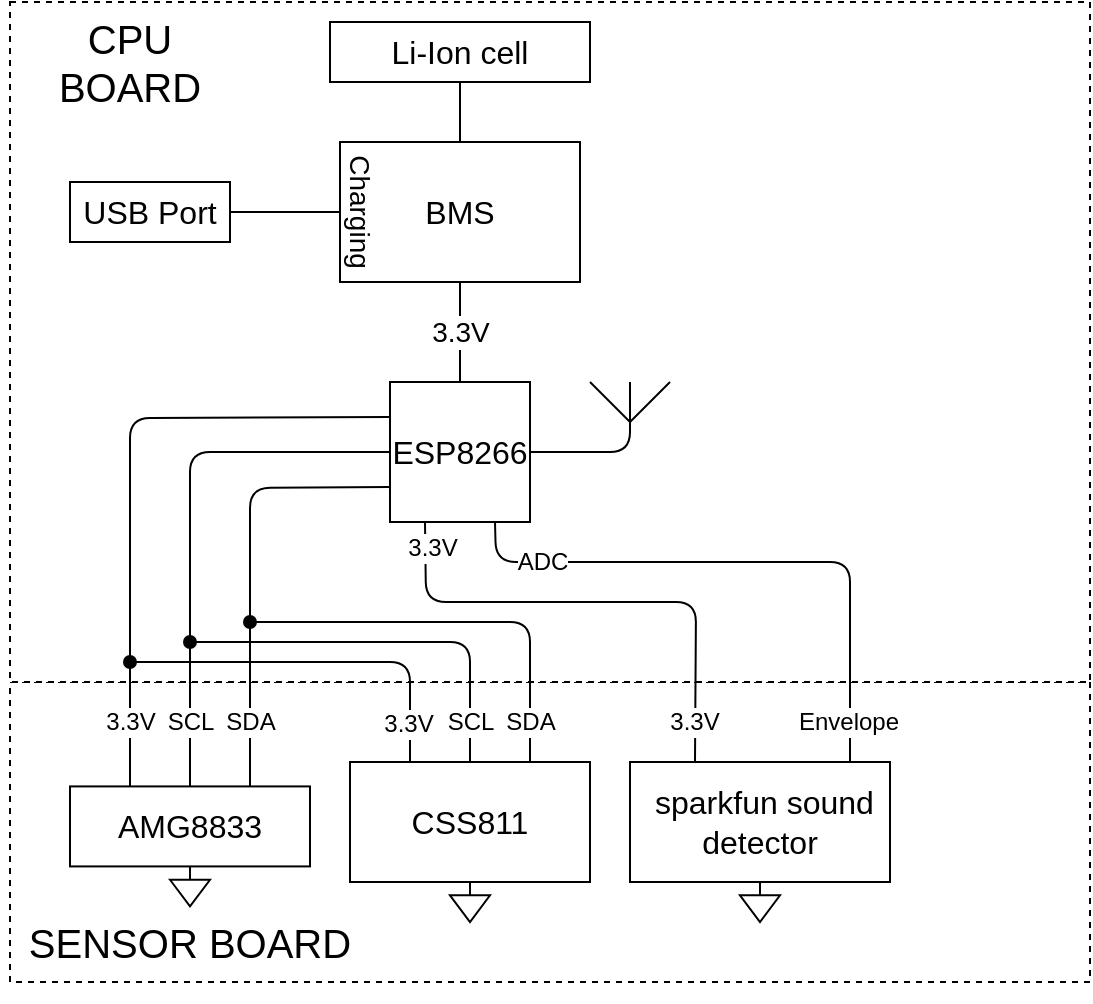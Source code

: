 <mxfile version="12.7.9" type="device"><diagram id="z8IxMgzNn21Aq-Xy6rCT" name="Page-1"><mxGraphModel dx="900" dy="574" grid="1" gridSize="10" guides="1" tooltips="1" connect="1" arrows="1" fold="1" page="1" pageScale="1" pageWidth="827" pageHeight="1169" math="0" shadow="0"><root><mxCell id="0"/><mxCell id="1" parent="0"/><mxCell id="r8YSgKqinVkYo08zuKhO-67" value="" style="rounded=0;whiteSpace=wrap;html=1;dashed=1;" vertex="1" parent="1"><mxGeometry x="50" y="390" width="540" height="150" as="geometry"/></mxCell><mxCell id="r8YSgKqinVkYo08zuKhO-66" value="" style="rounded=0;whiteSpace=wrap;html=1;dashed=1;" vertex="1" parent="1"><mxGeometry x="50" y="50" width="540" height="340" as="geometry"/></mxCell><mxCell id="r8YSgKqinVkYo08zuKhO-3" value="&lt;font style=&quot;font-size: 16px&quot;&gt;Li-Ion cell&lt;/font&gt;" style="rounded=0;whiteSpace=wrap;html=1;" vertex="1" parent="1"><mxGeometry x="210" y="60" width="130" height="30" as="geometry"/></mxCell><mxCell id="r8YSgKqinVkYo08zuKhO-4" value="&lt;font style=&quot;font-size: 16px&quot;&gt;BMS&lt;/font&gt;" style="rounded=0;whiteSpace=wrap;html=1;" vertex="1" parent="1"><mxGeometry x="215" y="120" width="120" height="70" as="geometry"/></mxCell><mxCell id="r8YSgKqinVkYo08zuKhO-5" value="" style="endArrow=none;html=1;entryX=0.5;entryY=0;entryDx=0;entryDy=0;exitX=0.5;exitY=1;exitDx=0;exitDy=0;" edge="1" parent="1" source="r8YSgKqinVkYo08zuKhO-3" target="r8YSgKqinVkYo08zuKhO-4"><mxGeometry width="50" height="50" relative="1" as="geometry"><mxPoint x="390" y="200" as="sourcePoint"/><mxPoint x="440" y="150" as="targetPoint"/></mxGeometry></mxCell><mxCell id="r8YSgKqinVkYo08zuKhO-6" value="&lt;font style=&quot;font-size: 16px&quot;&gt;USB Port&lt;/font&gt;" style="rounded=0;whiteSpace=wrap;html=1;" vertex="1" parent="1"><mxGeometry x="80" y="140" width="80" height="30" as="geometry"/></mxCell><mxCell id="r8YSgKqinVkYo08zuKhO-7" value="&lt;font style=&quot;font-size: 14px&quot;&gt;Charging&lt;/font&gt;" style="text;html=1;strokeColor=none;fillColor=none;align=center;verticalAlign=middle;whiteSpace=wrap;rounded=0;rotation=90;" vertex="1" parent="1"><mxGeometry x="190" y="145" width="70" height="20" as="geometry"/></mxCell><mxCell id="r8YSgKqinVkYo08zuKhO-10" value="" style="endArrow=none;html=1;exitX=0.5;exitY=1;exitDx=0;exitDy=0;entryX=1;entryY=0.5;entryDx=0;entryDy=0;" edge="1" parent="1" source="r8YSgKqinVkYo08zuKhO-7" target="r8YSgKqinVkYo08zuKhO-6"><mxGeometry width="50" height="50" relative="1" as="geometry"><mxPoint x="390" y="200" as="sourcePoint"/><mxPoint x="440" y="150" as="targetPoint"/></mxGeometry></mxCell><mxCell id="r8YSgKqinVkYo08zuKhO-11" value="&lt;font style=&quot;font-size: 14px&quot;&gt;3.3V&lt;/font&gt;" style="endArrow=none;html=1;exitX=0.5;exitY=1;exitDx=0;exitDy=0;entryX=0.5;entryY=0;entryDx=0;entryDy=0;" edge="1" parent="1" source="r8YSgKqinVkYo08zuKhO-4"><mxGeometry width="50" height="50" relative="1" as="geometry"><mxPoint x="390" y="200" as="sourcePoint"/><mxPoint x="275" y="240" as="targetPoint"/></mxGeometry></mxCell><mxCell id="r8YSgKqinVkYo08zuKhO-13" value="&lt;font style=&quot;font-size: 16px&quot;&gt;ESP8266&lt;/font&gt;" style="whiteSpace=wrap;html=1;aspect=fixed;" vertex="1" parent="1"><mxGeometry x="240" y="240" width="70" height="70" as="geometry"/></mxCell><mxCell id="r8YSgKqinVkYo08zuKhO-26" value="" style="shape=image;html=1;verticalAlign=top;verticalLabelPosition=bottom;labelBackgroundColor=#ffffff;imageAspect=0;aspect=fixed;image=https://cdn4.iconfinder.com/data/icons/vecico-connectivity/288/wifi_Logo-128.png" vertex="1" parent="1"><mxGeometry x="240" y="282" width="28" height="28" as="geometry"/></mxCell><mxCell id="r8YSgKqinVkYo08zuKhO-31" value="&lt;font style=&quot;font-size: 16px&quot;&gt;AMG8833&lt;/font&gt;" style="rounded=0;whiteSpace=wrap;html=1;" vertex="1" parent="1"><mxGeometry x="80" y="442.21" width="120" height="40" as="geometry"/></mxCell><mxCell id="r8YSgKqinVkYo08zuKhO-32" value="" style="endArrow=none;html=1;exitX=0;exitY=0.25;exitDx=0;exitDy=0;entryX=0.25;entryY=0;entryDx=0;entryDy=0;" edge="1" parent="1" target="r8YSgKqinVkYo08zuKhO-31"><mxGeometry width="50" height="50" relative="1" as="geometry"><mxPoint x="240" y="257.5" as="sourcePoint"/><mxPoint x="340" y="260" as="targetPoint"/><Array as="points"><mxPoint x="110" y="258"/></Array></mxGeometry></mxCell><mxCell id="r8YSgKqinVkYo08zuKhO-35" value="3.3V" style="text;html=1;align=center;verticalAlign=middle;resizable=0;points=[];labelBackgroundColor=#ffffff;" vertex="1" connectable="0" parent="r8YSgKqinVkYo08zuKhO-32"><mxGeometry x="0.663" relative="1" as="geometry"><mxPoint y="20.61" as="offset"/></mxGeometry></mxCell><mxCell id="r8YSgKqinVkYo08zuKhO-33" value="" style="endArrow=none;html=1;exitX=0;exitY=0.5;exitDx=0;exitDy=0;entryX=0.5;entryY=0;entryDx=0;entryDy=0;" edge="1" parent="1" target="r8YSgKqinVkYo08zuKhO-31"><mxGeometry width="50" height="50" relative="1" as="geometry"><mxPoint x="240" y="275" as="sourcePoint"/><mxPoint x="220" y="390" as="targetPoint"/><Array as="points"><mxPoint x="140" y="275"/></Array></mxGeometry></mxCell><mxCell id="r8YSgKqinVkYo08zuKhO-36" value="SCL" style="text;html=1;align=center;verticalAlign=middle;resizable=0;points=[];labelBackgroundColor=#ffffff;" vertex="1" connectable="0" parent="r8YSgKqinVkYo08zuKhO-33"><mxGeometry x="0.635" relative="1" as="geometry"><mxPoint y="16.39" as="offset"/></mxGeometry></mxCell><mxCell id="r8YSgKqinVkYo08zuKhO-34" value="" style="endArrow=none;html=1;entryX=0;entryY=0.75;entryDx=0;entryDy=0;exitX=0.75;exitY=0;exitDx=0;exitDy=0;" edge="1" parent="1" source="r8YSgKqinVkYo08zuKhO-31"><mxGeometry width="50" height="50" relative="1" as="geometry"><mxPoint x="250" y="370" as="sourcePoint"/><mxPoint x="240" y="292.5" as="targetPoint"/><Array as="points"><mxPoint x="170" y="293"/></Array></mxGeometry></mxCell><mxCell id="r8YSgKqinVkYo08zuKhO-41" value="SDA" style="text;html=1;align=center;verticalAlign=middle;resizable=0;points=[];labelBackgroundColor=#ffffff;" vertex="1" connectable="0" parent="r8YSgKqinVkYo08zuKhO-34"><mxGeometry x="-0.694" y="-1" relative="1" as="geometry"><mxPoint x="-1" y="1.46" as="offset"/></mxGeometry></mxCell><mxCell id="r8YSgKqinVkYo08zuKhO-42" value="" style="pointerEvents=1;verticalLabelPosition=bottom;shadow=0;dashed=0;align=center;html=1;verticalAlign=top;shape=mxgraph.electrical.signal_sources.signal_ground;" vertex="1" parent="1"><mxGeometry x="130" y="482.21" width="20" height="20" as="geometry"/></mxCell><mxCell id="r8YSgKqinVkYo08zuKhO-43" value="&lt;font style=&quot;font-size: 16px&quot;&gt;&amp;nbsp;sparkfun sound detector&lt;/font&gt;" style="rounded=0;whiteSpace=wrap;html=1;" vertex="1" parent="1"><mxGeometry x="360" y="430.0" width="130" height="60" as="geometry"/></mxCell><mxCell id="r8YSgKqinVkYo08zuKhO-44" value="" style="pointerEvents=1;verticalLabelPosition=bottom;shadow=0;dashed=0;align=center;html=1;verticalAlign=top;shape=mxgraph.electrical.signal_sources.signal_ground;" vertex="1" parent="1"><mxGeometry x="415" y="490.0" width="20" height="20" as="geometry"/></mxCell><mxCell id="r8YSgKqinVkYo08zuKhO-49" value="" style="endArrow=none;html=1;entryX=0.75;entryY=1;entryDx=0;entryDy=0;" edge="1" parent="1"><mxGeometry width="50" height="50" relative="1" as="geometry"><mxPoint x="470" y="430" as="sourcePoint"/><mxPoint x="292.5" y="310" as="targetPoint"/><Array as="points"><mxPoint x="470" y="330"/><mxPoint x="420" y="330"/><mxPoint x="410" y="330"/><mxPoint x="293" y="330"/></Array></mxGeometry></mxCell><mxCell id="r8YSgKqinVkYo08zuKhO-50" value="Envelope" style="text;html=1;align=center;verticalAlign=middle;resizable=0;points=[];labelBackgroundColor=#ffffff;" vertex="1" connectable="0" parent="r8YSgKqinVkYo08zuKhO-49"><mxGeometry x="-0.555" relative="1" as="geometry"><mxPoint x="-1.14" y="46.21" as="offset"/></mxGeometry></mxCell><mxCell id="r8YSgKqinVkYo08zuKhO-65" value="ADC" style="text;html=1;align=center;verticalAlign=middle;resizable=0;points=[];labelBackgroundColor=#ffffff;" vertex="1" connectable="0" parent="r8YSgKqinVkYo08zuKhO-49"><mxGeometry x="0.681" y="1" relative="1" as="geometry"><mxPoint x="-4.83" y="-1" as="offset"/></mxGeometry></mxCell><mxCell id="r8YSgKqinVkYo08zuKhO-53" value="&lt;font style=&quot;font-size: 16px&quot;&gt;CSS811&lt;/font&gt;" style="rounded=0;whiteSpace=wrap;html=1;" vertex="1" parent="1"><mxGeometry x="220" y="430.0" width="120" height="60" as="geometry"/></mxCell><mxCell id="r8YSgKqinVkYo08zuKhO-54" value="" style="pointerEvents=1;verticalLabelPosition=bottom;shadow=0;dashed=0;align=center;html=1;verticalAlign=top;shape=mxgraph.electrical.signal_sources.signal_ground;" vertex="1" parent="1"><mxGeometry x="270" y="490.0" width="20" height="20" as="geometry"/></mxCell><mxCell id="r8YSgKqinVkYo08zuKhO-60" value="" style="endArrow=none;html=1;" edge="1" parent="1"><mxGeometry width="50" height="50" relative="1" as="geometry"><mxPoint x="360" y="260" as="sourcePoint"/><mxPoint x="380" y="240" as="targetPoint"/></mxGeometry></mxCell><mxCell id="r8YSgKqinVkYo08zuKhO-61" value="" style="endArrow=none;html=1;" edge="1" parent="1"><mxGeometry width="50" height="50" relative="1" as="geometry"><mxPoint x="360" y="260" as="sourcePoint"/><mxPoint x="340" y="240" as="targetPoint"/></mxGeometry></mxCell><mxCell id="r8YSgKqinVkYo08zuKhO-68" value="&lt;font style=&quot;font-size: 20px&quot;&gt;CPU BOARD&lt;/font&gt;" style="text;html=1;strokeColor=none;fillColor=none;align=center;verticalAlign=middle;whiteSpace=wrap;rounded=0;dashed=1;" vertex="1" parent="1"><mxGeometry x="50" y="50" width="120" height="60" as="geometry"/></mxCell><mxCell id="r8YSgKqinVkYo08zuKhO-69" value="&lt;font style=&quot;font-size: 20px&quot;&gt;SENSOR BOARD&lt;/font&gt;" style="text;html=1;strokeColor=none;fillColor=none;align=center;verticalAlign=middle;whiteSpace=wrap;rounded=0;dashed=1;" vertex="1" parent="1"><mxGeometry x="45" y="490" width="190" height="60" as="geometry"/></mxCell><mxCell id="r8YSgKqinVkYo08zuKhO-70" value="" style="endArrow=oval;html=1;exitX=0.25;exitY=0;exitDx=0;exitDy=0;startArrow=none;startFill=0;endFill=1;" edge="1" parent="1" source="r8YSgKqinVkYo08zuKhO-53"><mxGeometry width="50" height="50" relative="1" as="geometry"><mxPoint x="260" y="400" as="sourcePoint"/><mxPoint x="110" y="380" as="targetPoint"/><Array as="points"><mxPoint x="250" y="380"/></Array></mxGeometry></mxCell><mxCell id="r8YSgKqinVkYo08zuKhO-73" value="3.3V" style="text;html=1;align=center;verticalAlign=middle;resizable=0;points=[];labelBackgroundColor=#ffffff;" vertex="1" connectable="0" parent="r8YSgKqinVkYo08zuKhO-70"><mxGeometry x="-0.893" y="1" relative="1" as="geometry"><mxPoint y="-9.66" as="offset"/></mxGeometry></mxCell><mxCell id="r8YSgKqinVkYo08zuKhO-71" value="" style="endArrow=oval;html=1;exitX=0.5;exitY=0;exitDx=0;exitDy=0;endFill=1;" edge="1" parent="1" source="r8YSgKqinVkYo08zuKhO-53"><mxGeometry width="50" height="50" relative="1" as="geometry"><mxPoint x="260" y="400" as="sourcePoint"/><mxPoint x="140" y="370" as="targetPoint"/><Array as="points"><mxPoint x="280" y="370"/></Array></mxGeometry></mxCell><mxCell id="r8YSgKqinVkYo08zuKhO-74" value="SCL" style="text;html=1;align=center;verticalAlign=middle;resizable=0;points=[];labelBackgroundColor=#ffffff;" vertex="1" connectable="0" parent="r8YSgKqinVkYo08zuKhO-71"><mxGeometry x="-0.823" y="-1" relative="1" as="geometry"><mxPoint x="-1" y="-2.33" as="offset"/></mxGeometry></mxCell><mxCell id="r8YSgKqinVkYo08zuKhO-72" value="" style="endArrow=oval;html=1;exitX=0.75;exitY=0;exitDx=0;exitDy=0;endFill=1;" edge="1" parent="1" source="r8YSgKqinVkYo08zuKhO-53"><mxGeometry width="50" height="50" relative="1" as="geometry"><mxPoint x="260" y="400" as="sourcePoint"/><mxPoint x="170" y="360" as="targetPoint"/><Array as="points"><mxPoint x="310" y="360"/></Array></mxGeometry></mxCell><mxCell id="r8YSgKqinVkYo08zuKhO-75" value="SDA" style="text;html=1;align=center;verticalAlign=middle;resizable=0;points=[];labelBackgroundColor=#ffffff;" vertex="1" connectable="0" parent="r8YSgKqinVkYo08zuKhO-72"><mxGeometry x="-0.831" y="1" relative="1" as="geometry"><mxPoint x="1" y="-2.33" as="offset"/></mxGeometry></mxCell><mxCell id="r8YSgKqinVkYo08zuKhO-76" value="" style="endArrow=none;html=1;entryX=0.25;entryY=1;entryDx=0;entryDy=0;exitX=0.25;exitY=0;exitDx=0;exitDy=0;" edge="1" parent="1" source="r8YSgKqinVkYo08zuKhO-43"><mxGeometry width="50" height="50" relative="1" as="geometry"><mxPoint x="240" y="420" as="sourcePoint"/><mxPoint x="257.5" y="310" as="targetPoint"/><Array as="points"><mxPoint x="393" y="350"/><mxPoint x="258" y="350"/></Array></mxGeometry></mxCell><mxCell id="r8YSgKqinVkYo08zuKhO-77" value="3.3V" style="text;html=1;align=center;verticalAlign=middle;resizable=0;points=[];labelBackgroundColor=#ffffff;" vertex="1" connectable="0" parent="r8YSgKqinVkYo08zuKhO-76"><mxGeometry x="0.899" y="-3" relative="1" as="geometry"><mxPoint as="offset"/></mxGeometry></mxCell><mxCell id="r8YSgKqinVkYo08zuKhO-78" value="3.3V" style="text;html=1;align=center;verticalAlign=middle;resizable=0;points=[];labelBackgroundColor=#ffffff;" vertex="1" connectable="0" parent="r8YSgKqinVkYo08zuKhO-76"><mxGeometry x="-0.874" y="1" relative="1" as="geometry"><mxPoint y="-3.88" as="offset"/></mxGeometry></mxCell><mxCell id="r8YSgKqinVkYo08zuKhO-81" value="" style="endArrow=none;html=1;exitX=1;exitY=0.5;exitDx=0;exitDy=0;" edge="1" parent="1" source="r8YSgKqinVkYo08zuKhO-13"><mxGeometry width="50" height="50" relative="1" as="geometry"><mxPoint x="360" y="310" as="sourcePoint"/><mxPoint x="360" y="240" as="targetPoint"/><Array as="points"><mxPoint x="360" y="275"/></Array></mxGeometry></mxCell></root></mxGraphModel></diagram></mxfile>